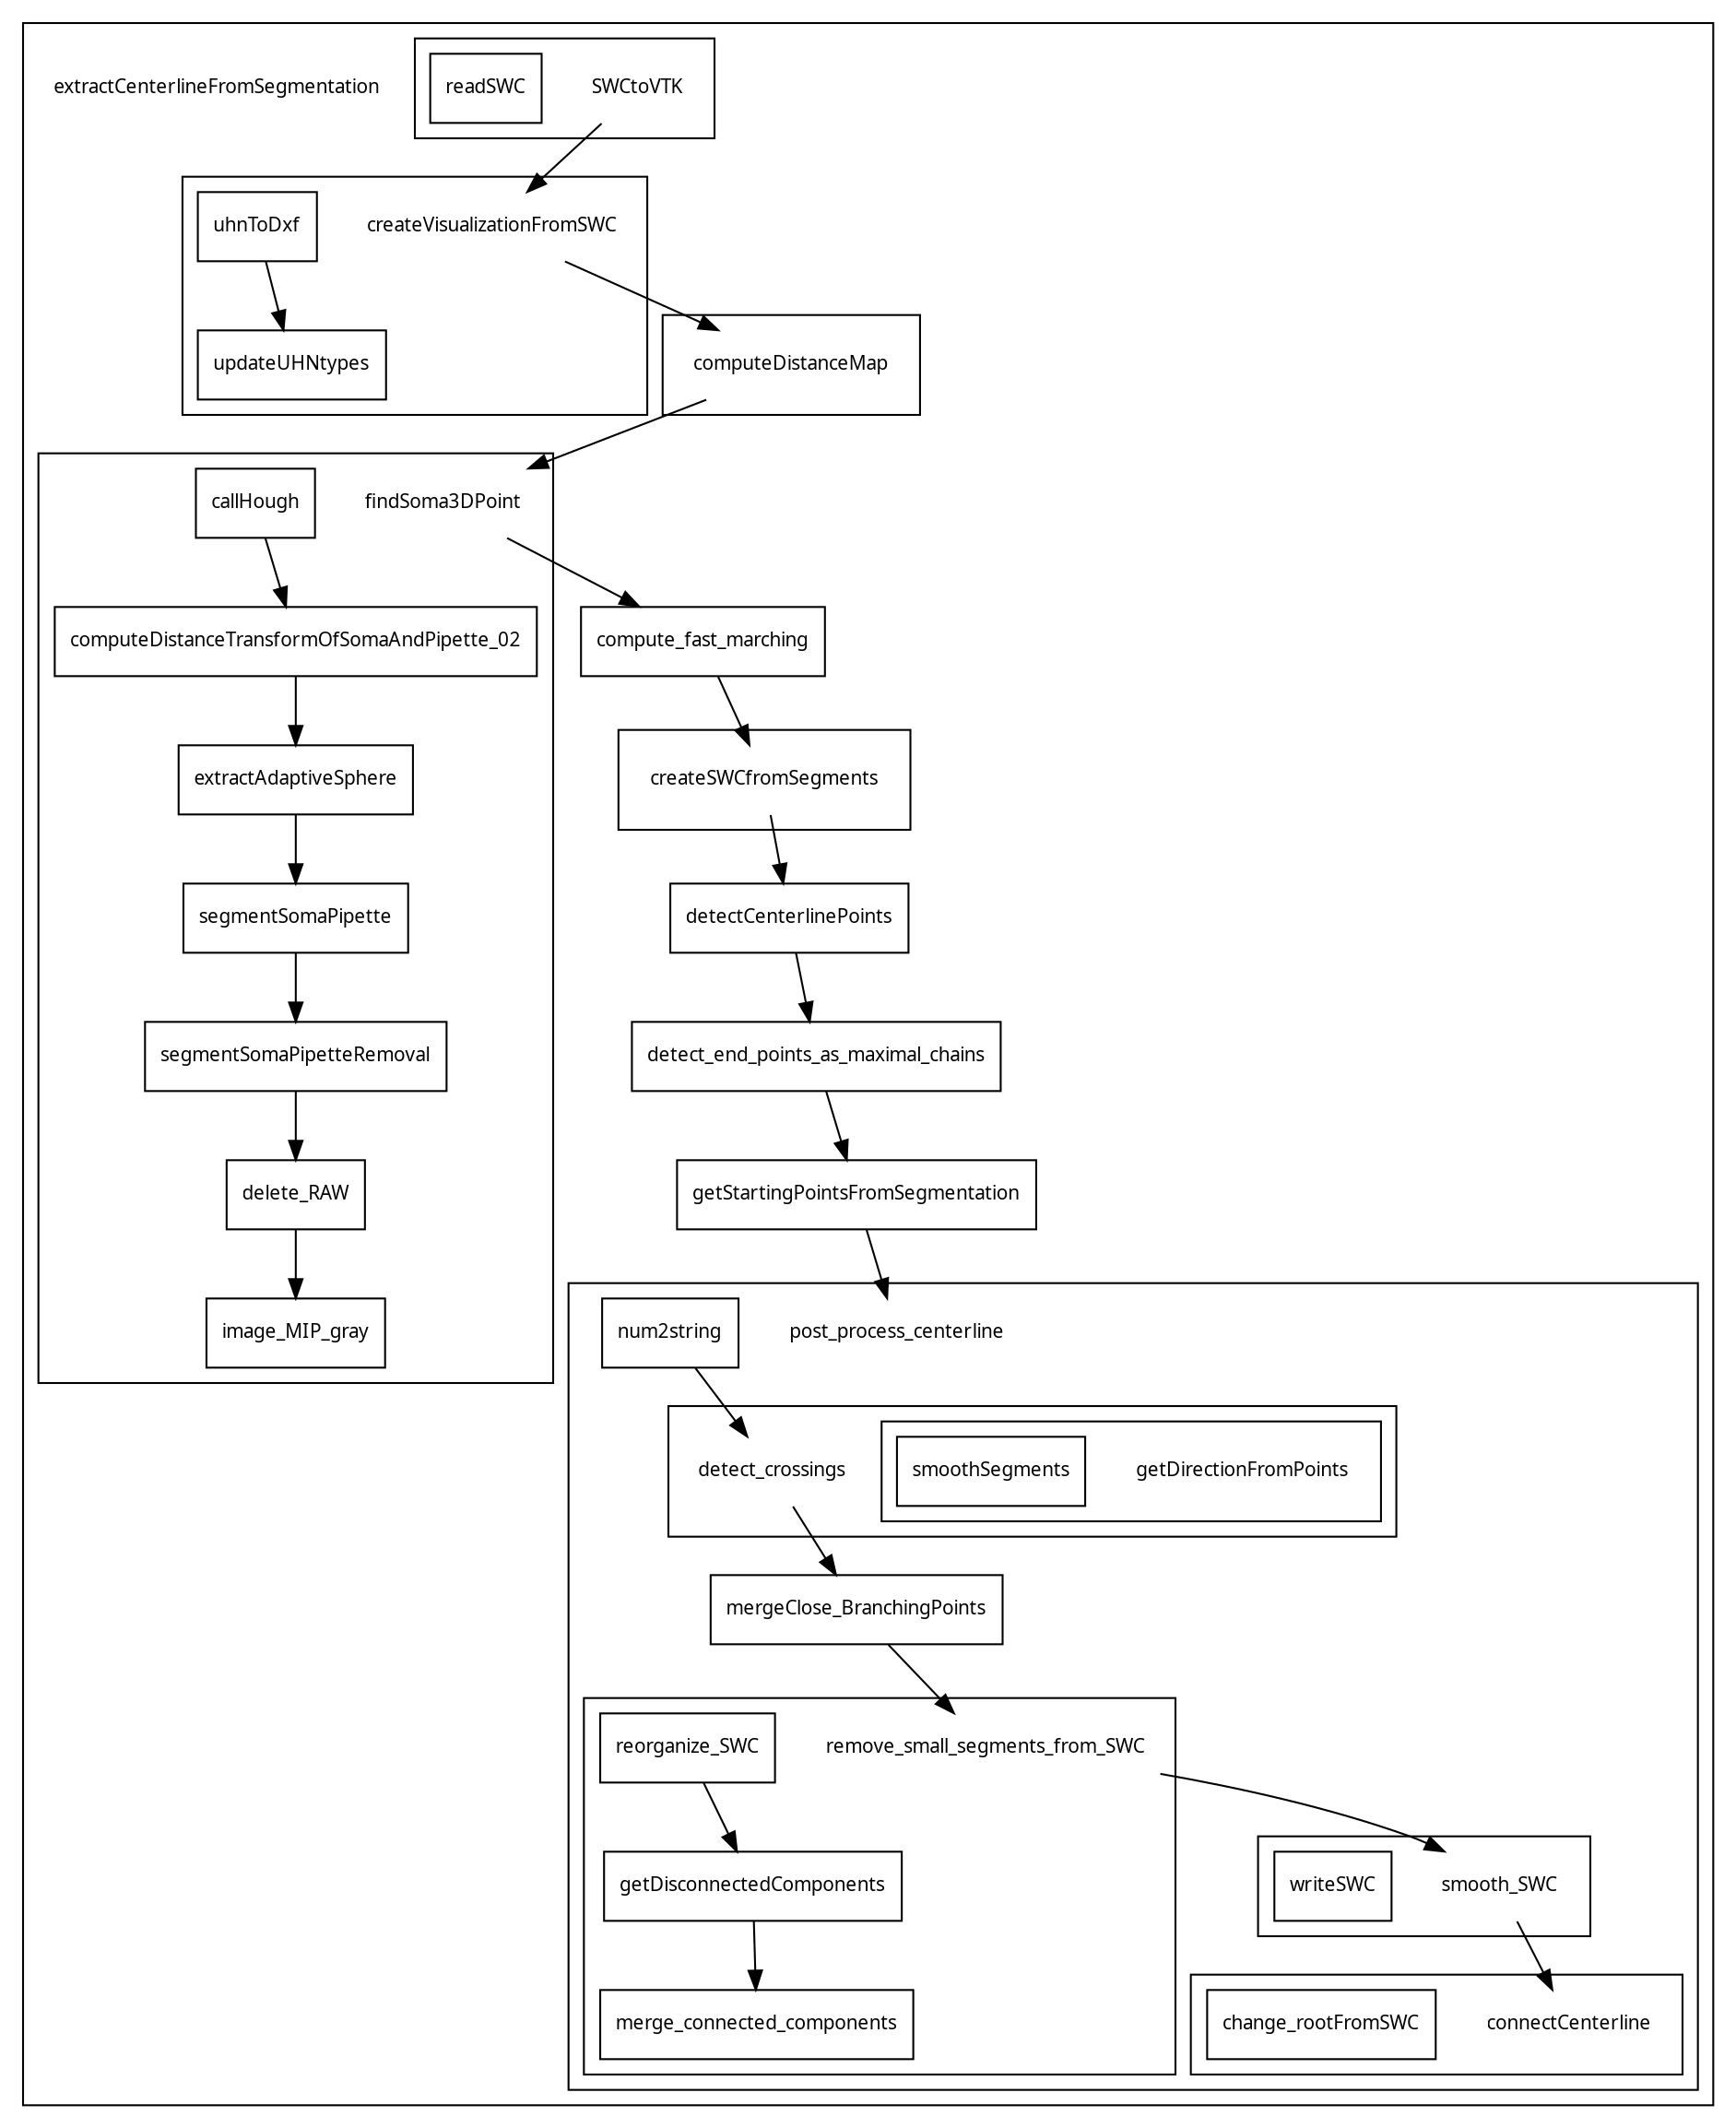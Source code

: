 digraph Registration {
	graph [fontsize=10 fontname="Verdana" compound=true];
	node [shape=rect fontsize=10 fontname="Verdana"];

	subgraph cluster_extractCenterlineFromSegmentation {
		extractCenterlineFromSegmentation [shape=none]; label = "";
		SWCtoVTK ->
		createVisualizationFromSWC ->
		computeDistanceMap ->
		findSoma3DPoint ->
		compute_fast_marching ->
		createSWCfromSegments ->
		detectCenterlinePoints ->
		detect_end_points_as_maximal_chains ->
		getStartingPointsFromSegmentation ->
		post_process_centerline

		subgraph cluster_SWCtoVTK {
			SWCtoVTK [shape=none]; label = "";
			readSWC
		}
		subgraph cluster_createVisualizationFromSWC {
			createVisualizationFromSWC [shape=none]; label = "";
			uhnToDxf ->
			updateUHNtypes
		}
		subgraph cluster_computeDistanceMap {
			computeDistanceMap [shape=none]; label = "";
			/*RAWfromMHD ->
			WriteRAWandMHD*/
		}
		subgraph cluster_findSoma3DPoint {
			findSoma3DPoint [shape=none]; label = "";
			callHough ->
			computeDistanceTransformOfSomaAndPipette_02 ->
			extractAdaptiveSphere ->
			segmentSomaPipette ->
			segmentSomaPipetteRemoval ->
			delete_RAW ->
			image_MIP_gray


			/*subgraph cluster_callHough {
				callHough [shape=none]; label = "";
				center3D ->
				coin_detect ->
				draw_soma

				subgraph cluster_coin_detect {
					coin_detect [shape=none]; label = "";
					circle_center ->
					hough_circle

					subgraph cluster_hough_circle {
						hough_circle [shape=none]; label = "";
						fastsearch
					}
				}
			}*/

			/*subgraph cluster_extractAdaptiveSphere {
				extractAdaptiveSphere [shape=none]; label = "";
				circle ->
				normalizeVo ->
				traceBack_OR1_P ->
				report
			}*/
		}

		subgraph cluster_createSWCfromSegments {
			createSWCfromSegments [shape=none]; label = "";
			/*subgraph cluster_createIDforSegments {
				createIDforSegments [shape=none]; label = "";
				detectBranchingPointsSWC ->
				detectTerminalPointsFromSWC ->
				fix_ordering_of_segments

				subgraph cluster_fix_ordering_of_segments {
					fix_ordering_of_segments [shape=none]; label = "";
					move_segment
				}
			}*/

		}
		subgraph cluster_post_process_centerline {
			post_process_centerline [shape=none]; label = "";
			num2string ->
			detect_crossings ->
			mergeClose_BranchingPoints ->
			remove_small_segments_from_SWC ->
			smooth_SWC ->
			connectCenterline

			subgraph cluster_detect_crossings {
				detect_crossings [shape=none]; label = "";
				subgraph cluster_getDirectionFromPoints {
					getDirectionFromPoints [shape=none]; label = "";
					smoothSegments
				}
			}
			subgraph cluster_remove_small_segments_from_SWC {
				remove_small_segments_from_SWC [shape=none]; label = "";
				reorganize_SWC ->
					getDisconnectedComponents ->
					merge_connected_components
			}
			subgraph cluster_smooth_SWC {
				smooth_SWC [shape=none]; label = "";
				writeSWC
			}
			subgraph cluster_connectCenterline {
				connectCenterline [shape=none]; label = "";
				change_rootFromSWC
			}
		}
	}
}
/*
	subgraph cluster_ {
		[shape=none]; label = "";
	}
*/
